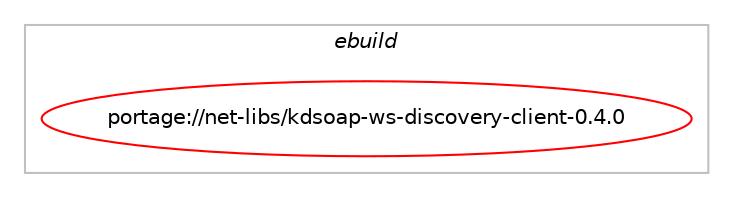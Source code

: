 digraph prolog {

# *************
# Graph options
# *************

newrank=true;
concentrate=true;
compound=true;
graph [rankdir=LR,fontname=Helvetica,fontsize=10,ranksep=1.5];#, ranksep=2.5, nodesep=0.2];
edge  [arrowhead=vee];
node  [fontname=Helvetica,fontsize=10];

# **********
# The ebuild
# **********

subgraph cluster_leftcol {
color=gray;
label=<<i>ebuild</i>>;
id [label="portage://net-libs/kdsoap-ws-discovery-client-0.4.0", color=red, width=4, href="../net-libs/kdsoap-ws-discovery-client-0.4.0.svg"];
}

# ****************
# The dependencies
# ****************

subgraph cluster_midcol {
color=gray;
label=<<i>dependencies</i>>;
subgraph cluster_compile {
fillcolor="#eeeeee";
style=filled;
label=<<i>compile</i>>;
# *** BEGIN UNKNOWN DEPENDENCY TYPE (TODO) ***
# id -> equal(use_conditional_group(positive,test,portage://net-libs/kdsoap-ws-discovery-client-0.4.0,[package_dependency(portage://net-libs/kdsoap-ws-discovery-client-0.4.0,install,no,dev-qt,qtbase,none,[,,],[slot(6)],[use(enable(xml),none)])]))
# *** END UNKNOWN DEPENDENCY TYPE (TODO) ***

# *** BEGIN UNKNOWN DEPENDENCY TYPE (TODO) ***
# id -> equal(package_dependency(portage://net-libs/kdsoap-ws-discovery-client-0.4.0,install,no,dev-qt,qtbase,none,[,,],[slot(6)],[]))
# *** END UNKNOWN DEPENDENCY TYPE (TODO) ***

# *** BEGIN UNKNOWN DEPENDENCY TYPE (TODO) ***
# id -> equal(package_dependency(portage://net-libs/kdsoap-ws-discovery-client-0.4.0,install,no,dev-qt,qtbase,none,[,,],[slot(6)],[use(enable(network),none)]))
# *** END UNKNOWN DEPENDENCY TYPE (TODO) ***

# *** BEGIN UNKNOWN DEPENDENCY TYPE (TODO) ***
# id -> equal(package_dependency(portage://net-libs/kdsoap-ws-discovery-client-0.4.0,install,no,net-libs,kdsoap,greaterequal,[2.2.0,,,2.2.0],[],[use(enable(qt6),none)]))
# *** END UNKNOWN DEPENDENCY TYPE (TODO) ***

}
subgraph cluster_compileandrun {
fillcolor="#eeeeee";
style=filled;
label=<<i>compile and run</i>>;
}
subgraph cluster_run {
fillcolor="#eeeeee";
style=filled;
label=<<i>run</i>>;
# *** BEGIN UNKNOWN DEPENDENCY TYPE (TODO) ***
# id -> equal(any_of_group([package_dependency(portage://net-libs/kdsoap-ws-discovery-client-0.4.0,run,no,kde-frameworks,breeze-icons,none,[,,],any_different_slot,[]),package_dependency(portage://net-libs/kdsoap-ws-discovery-client-0.4.0,run,no,kde-frameworks,oxygen-icons,none,[,,],any_different_slot,[])]))
# *** END UNKNOWN DEPENDENCY TYPE (TODO) ***

# *** BEGIN UNKNOWN DEPENDENCY TYPE (TODO) ***
# id -> equal(package_dependency(portage://net-libs/kdsoap-ws-discovery-client-0.4.0,run,no,dev-qt,qtbase,none,[,,],[slot(6)],[]))
# *** END UNKNOWN DEPENDENCY TYPE (TODO) ***

# *** BEGIN UNKNOWN DEPENDENCY TYPE (TODO) ***
# id -> equal(package_dependency(portage://net-libs/kdsoap-ws-discovery-client-0.4.0,run,no,dev-qt,qtbase,none,[,,],[slot(6)],[use(enable(network),none)]))
# *** END UNKNOWN DEPENDENCY TYPE (TODO) ***

# *** BEGIN UNKNOWN DEPENDENCY TYPE (TODO) ***
# id -> equal(package_dependency(portage://net-libs/kdsoap-ws-discovery-client-0.4.0,run,no,kde-frameworks,kf-env,greaterequal,[6,,,6],[],[]))
# *** END UNKNOWN DEPENDENCY TYPE (TODO) ***

# *** BEGIN UNKNOWN DEPENDENCY TYPE (TODO) ***
# id -> equal(package_dependency(portage://net-libs/kdsoap-ws-discovery-client-0.4.0,run,no,net-libs,kdsoap,greaterequal,[2.2.0,,,2.2.0],[],[use(enable(qt6),none)]))
# *** END UNKNOWN DEPENDENCY TYPE (TODO) ***

}
}

# **************
# The candidates
# **************

subgraph cluster_choices {
rank=same;
color=gray;
label=<<i>candidates</i>>;

}

}
